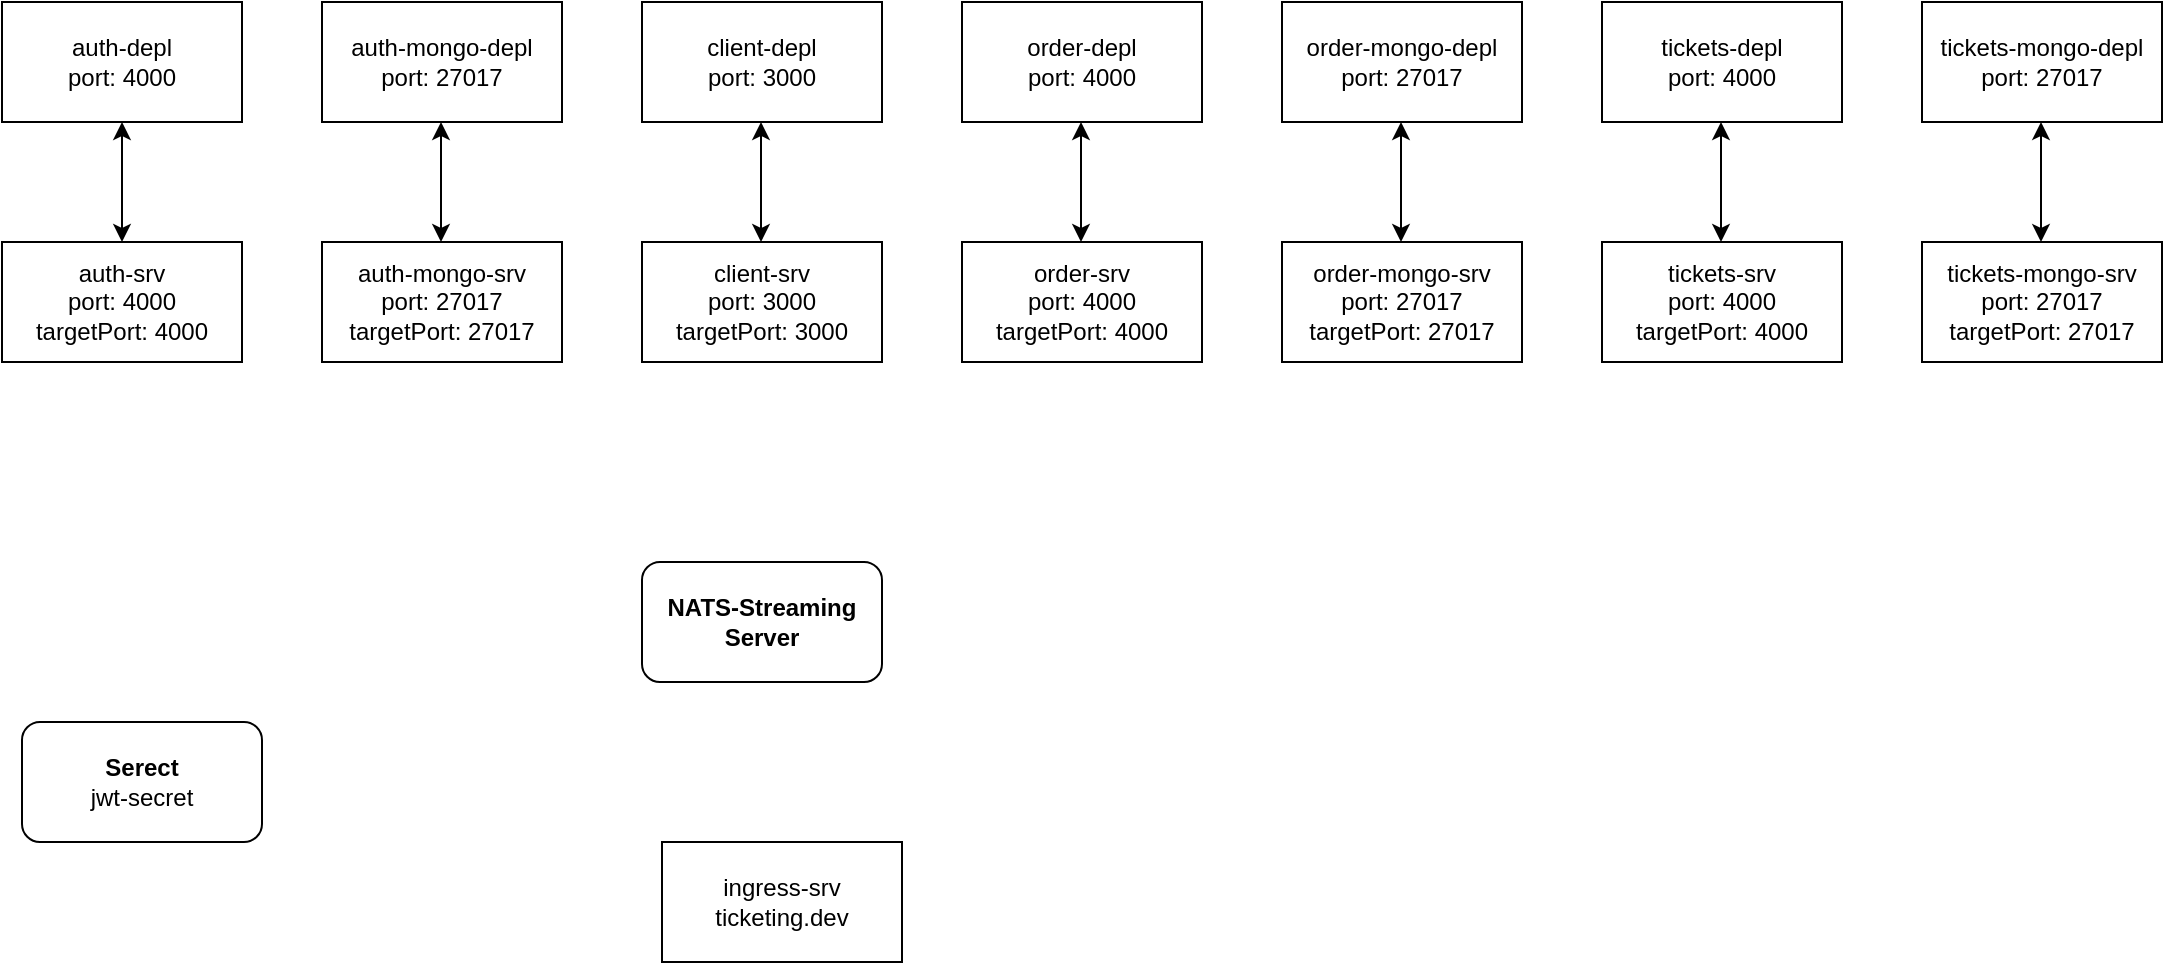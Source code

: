 <mxfile version="20.3.0" type="device"><diagram id="ae_XmF-VtXfLH8qJTfEI" name="Page-1"><mxGraphModel dx="868" dy="545" grid="1" gridSize="10" guides="1" tooltips="1" connect="1" arrows="1" fold="1" page="1" pageScale="1" pageWidth="800" pageHeight="1422" math="0" shadow="0"><root><mxCell id="0"/><mxCell id="1" parent="0"/><mxCell id="sQ2It67UXnv03UhbS1cy-1" value="auth-depl&lt;br&gt;port: 4000" style="rounded=0;whiteSpace=wrap;html=1;" parent="1" vertex="1"><mxGeometry x="80" y="80" width="120" height="60" as="geometry"/></mxCell><mxCell id="sQ2It67UXnv03UhbS1cy-2" value="auth-srv&lt;br&gt;port: 4000&lt;br&gt;targetPort: 4000" style="rounded=0;whiteSpace=wrap;html=1;" parent="1" vertex="1"><mxGeometry x="80" y="200" width="120" height="60" as="geometry"/></mxCell><mxCell id="sQ2It67UXnv03UhbS1cy-3" value="ingress-srv&lt;br&gt;ticketing.dev" style="rounded=0;whiteSpace=wrap;html=1;" parent="1" vertex="1"><mxGeometry x="410" y="500" width="120" height="60" as="geometry"/></mxCell><mxCell id="sQ2It67UXnv03UhbS1cy-4" value="" style="endArrow=classic;startArrow=classic;html=1;rounded=0;entryX=0.5;entryY=1;entryDx=0;entryDy=0;exitX=0.5;exitY=0;exitDx=0;exitDy=0;" parent="1" source="sQ2It67UXnv03UhbS1cy-2" target="sQ2It67UXnv03UhbS1cy-1" edge="1"><mxGeometry width="50" height="50" relative="1" as="geometry"><mxPoint x="370" y="280" as="sourcePoint"/><mxPoint x="420" y="230" as="targetPoint"/></mxGeometry></mxCell><mxCell id="y6r86PgB5jbHxFQABuCV-1" value="auth-mongo-depl&lt;br&gt;port: 27017" style="rounded=0;whiteSpace=wrap;html=1;" parent="1" vertex="1"><mxGeometry x="240" y="80" width="120" height="60" as="geometry"/></mxCell><mxCell id="y6r86PgB5jbHxFQABuCV-2" value="auth-mongo-srv&lt;br&gt;port: 27017&lt;br&gt;targetPort: 27017" style="rounded=0;whiteSpace=wrap;html=1;" parent="1" vertex="1"><mxGeometry x="240" y="200" width="120" height="60" as="geometry"/></mxCell><mxCell id="y6r86PgB5jbHxFQABuCV-3" value="" style="endArrow=classic;startArrow=classic;html=1;rounded=0;entryX=0.5;entryY=1;entryDx=0;entryDy=0;exitX=0.5;exitY=0;exitDx=0;exitDy=0;" parent="1" edge="1"><mxGeometry width="50" height="50" relative="1" as="geometry"><mxPoint x="299.5" y="200" as="sourcePoint"/><mxPoint x="299.5" y="140" as="targetPoint"/></mxGeometry></mxCell><mxCell id="y6r86PgB5jbHxFQABuCV-4" value="&lt;b&gt;Serect&lt;/b&gt;&lt;br&gt;jwt-secret" style="rounded=1;whiteSpace=wrap;html=1;" parent="1" vertex="1"><mxGeometry x="90" y="440" width="120" height="60" as="geometry"/></mxCell><mxCell id="d9Kz0Uu8LbXDG1Qa01Kw-1" value="client-depl&lt;br&gt;port: 3000" style="rounded=0;whiteSpace=wrap;html=1;" parent="1" vertex="1"><mxGeometry x="400" y="80" width="120" height="60" as="geometry"/></mxCell><mxCell id="d9Kz0Uu8LbXDG1Qa01Kw-2" value="client-srv&lt;br&gt;port: 3000&lt;br&gt;targetPort: 3000" style="rounded=0;whiteSpace=wrap;html=1;" parent="1" vertex="1"><mxGeometry x="400" y="200" width="120" height="60" as="geometry"/></mxCell><mxCell id="d9Kz0Uu8LbXDG1Qa01Kw-3" value="" style="endArrow=classic;startArrow=classic;html=1;rounded=0;entryX=0.5;entryY=1;entryDx=0;entryDy=0;exitX=0.5;exitY=0;exitDx=0;exitDy=0;" parent="1" edge="1"><mxGeometry width="50" height="50" relative="1" as="geometry"><mxPoint x="459.5" y="200" as="sourcePoint"/><mxPoint x="459.5" y="140" as="targetPoint"/></mxGeometry></mxCell><mxCell id="ewjjEkxlfxOgqPrpDTti-1" value="order-depl&lt;br&gt;port: 4000" style="rounded=0;whiteSpace=wrap;html=1;" parent="1" vertex="1"><mxGeometry x="560" y="80" width="120" height="60" as="geometry"/></mxCell><mxCell id="ewjjEkxlfxOgqPrpDTti-5" value="order-srv&lt;br&gt;port: 4000&lt;br&gt;targetPort: 4000" style="rounded=0;whiteSpace=wrap;html=1;" parent="1" vertex="1"><mxGeometry x="560" y="200" width="120" height="60" as="geometry"/></mxCell><mxCell id="ewjjEkxlfxOgqPrpDTti-6" value="" style="endArrow=classic;startArrow=classic;html=1;rounded=0;entryX=0.5;entryY=1;entryDx=0;entryDy=0;exitX=0.5;exitY=0;exitDx=0;exitDy=0;" parent="1" edge="1"><mxGeometry width="50" height="50" relative="1" as="geometry"><mxPoint x="619.5" y="200" as="sourcePoint"/><mxPoint x="619.5" y="140" as="targetPoint"/></mxGeometry></mxCell><mxCell id="ewjjEkxlfxOgqPrpDTti-7" value="order-mongo-depl&lt;br&gt;port: 27017" style="rounded=0;whiteSpace=wrap;html=1;" parent="1" vertex="1"><mxGeometry x="720" y="80" width="120" height="60" as="geometry"/></mxCell><mxCell id="ewjjEkxlfxOgqPrpDTti-8" value="order-mongo-srv&lt;br&gt;port: 27017&lt;br&gt;targetPort: 27017" style="rounded=0;whiteSpace=wrap;html=1;" parent="1" vertex="1"><mxGeometry x="720" y="200" width="120" height="60" as="geometry"/></mxCell><mxCell id="ewjjEkxlfxOgqPrpDTti-9" value="" style="endArrow=classic;startArrow=classic;html=1;rounded=0;entryX=0.5;entryY=1;entryDx=0;entryDy=0;exitX=0.5;exitY=0;exitDx=0;exitDy=0;" parent="1" edge="1"><mxGeometry width="50" height="50" relative="1" as="geometry"><mxPoint x="779.5" y="200" as="sourcePoint"/><mxPoint x="779.5" y="140" as="targetPoint"/></mxGeometry></mxCell><mxCell id="ewjjEkxlfxOgqPrpDTti-10" value="&lt;b&gt;NATS-Streaming Server&lt;/b&gt;" style="rounded=1;whiteSpace=wrap;html=1;" parent="1" vertex="1"><mxGeometry x="400" y="360" width="120" height="60" as="geometry"/></mxCell><mxCell id="D1ooi9rkZzpokcFtMlG5-1" value="tickets-depl&lt;br&gt;port: 4000" style="rounded=0;whiteSpace=wrap;html=1;" vertex="1" parent="1"><mxGeometry x="880" y="80" width="120" height="60" as="geometry"/></mxCell><mxCell id="D1ooi9rkZzpokcFtMlG5-2" value="tickets-srv&lt;br&gt;port: 4000&lt;br&gt;targetPort: 4000" style="rounded=0;whiteSpace=wrap;html=1;" vertex="1" parent="1"><mxGeometry x="880" y="200" width="120" height="60" as="geometry"/></mxCell><mxCell id="D1ooi9rkZzpokcFtMlG5-3" value="" style="endArrow=classic;startArrow=classic;html=1;rounded=0;entryX=0.5;entryY=1;entryDx=0;entryDy=0;exitX=0.5;exitY=0;exitDx=0;exitDy=0;" edge="1" parent="1"><mxGeometry width="50" height="50" relative="1" as="geometry"><mxPoint x="939.5" y="200" as="sourcePoint"/><mxPoint x="939.5" y="140" as="targetPoint"/></mxGeometry></mxCell><mxCell id="D1ooi9rkZzpokcFtMlG5-4" value="tickets-mongo-depl&lt;br&gt;port: 27017" style="rounded=0;whiteSpace=wrap;html=1;" vertex="1" parent="1"><mxGeometry x="1040" y="80" width="120" height="60" as="geometry"/></mxCell><mxCell id="D1ooi9rkZzpokcFtMlG5-5" value="tickets-mongo-srv&lt;br&gt;port: 27017&lt;br&gt;targetPort: 27017" style="rounded=0;whiteSpace=wrap;html=1;" vertex="1" parent="1"><mxGeometry x="1040" y="200" width="120" height="60" as="geometry"/></mxCell><mxCell id="D1ooi9rkZzpokcFtMlG5-6" value="" style="endArrow=classic;startArrow=classic;html=1;rounded=0;entryX=0.5;entryY=1;entryDx=0;entryDy=0;exitX=0.5;exitY=0;exitDx=0;exitDy=0;" edge="1" parent="1"><mxGeometry width="50" height="50" relative="1" as="geometry"><mxPoint x="1099.5" y="200" as="sourcePoint"/><mxPoint x="1099.5" y="140" as="targetPoint"/></mxGeometry></mxCell></root></mxGraphModel></diagram></mxfile>